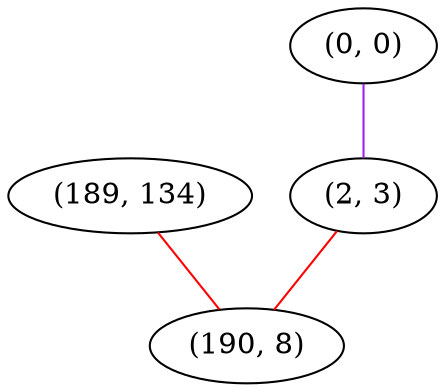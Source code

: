 graph "" {
"(189, 134)";
"(0, 0)";
"(2, 3)";
"(190, 8)";
"(189, 134)" -- "(190, 8)"  [color=red, key=0, weight=1];
"(0, 0)" -- "(2, 3)"  [color=purple, key=0, weight=4];
"(2, 3)" -- "(190, 8)"  [color=red, key=0, weight=1];
}
